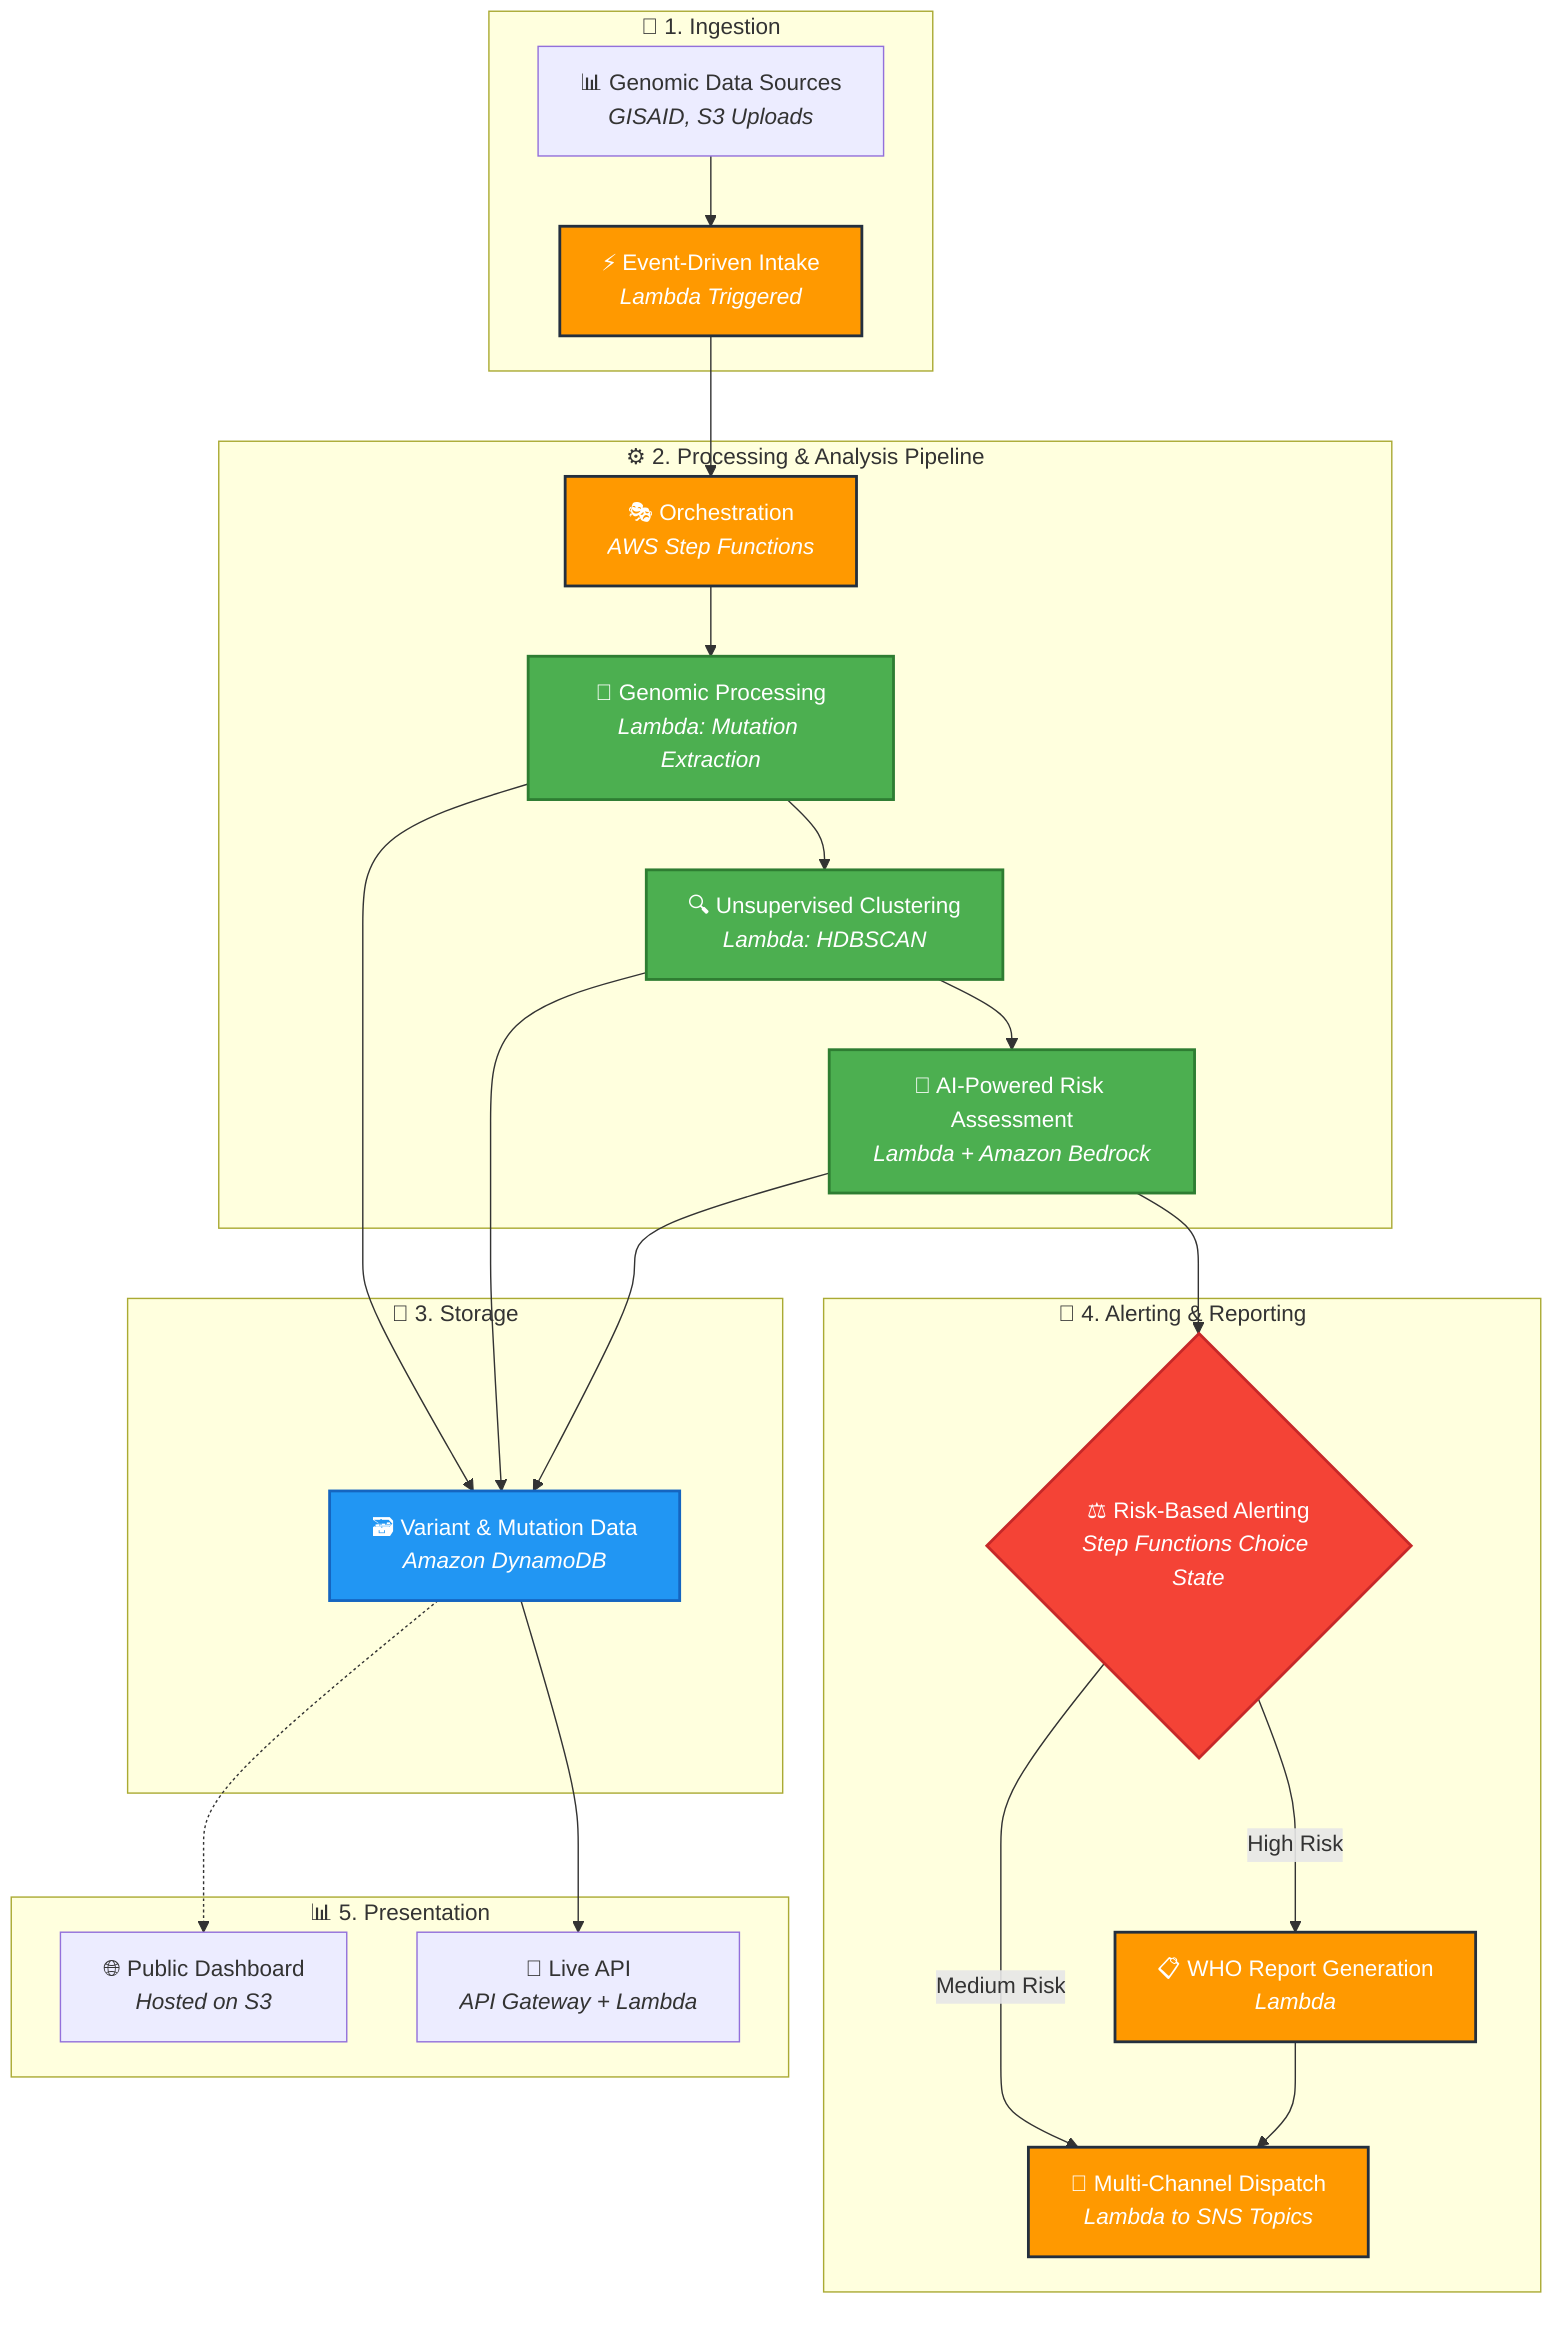 flowchart TD
    %% Ingestion
    subgraph ingestion ["🔄 1. Ingestion"]
        A["📊 Genomic Data Sources<br/><i>GISAID, S3 Uploads</i>"] 
        B["⚡ Event-Driven Intake<br/><i>Lambda Triggered</i>"]
    end

    %% Processing
    subgraph processing ["⚙️ 2. Processing & Analysis Pipeline"]
        C["🎭 Orchestration<br/><i>AWS Step Functions</i>"]
        D["🧬 Genomic Processing<br/><i>Lambda: Mutation Extraction</i>"]
        E["🔍 Unsupervised Clustering<br/><i>Lambda: HDBSCAN</i>"]
        F["🤖 AI-Powered Risk Assessment<br/><i>Lambda + Amazon Bedrock</i>"]
    end

    %% Storage
    subgraph storage ["💾 3. Storage"]
        G["🗃️ Variant & Mutation Data<br/><i>Amazon DynamoDB</i>"]
    end

    %% Alerting
    subgraph alerting ["🚨 4. Alerting & Reporting"]
        H{"⚖️ Risk-Based Alerting<br/><i>Step Functions Choice State</i>"}
        I["📋 WHO Report Generation<br/><i>Lambda</i>"]
        J["📢 Multi-Channel Dispatch<br/><i>Lambda to SNS Topics</i>"]
    end

    %% Presentation
    subgraph presentation ["📊 5. Presentation"]
        K["🌐 Public Dashboard<br/><i>Hosted on S3</i>"]
        L["🔌 Live API<br/><i>API Gateway + Lambda</i>"]
    end

    %% Flow connections
    A --> B
    B --> C
    C --> D
    D --> E
    E --> F
    
    D --> G
    E --> G
    F --> G
    
    F --> H
    H -->|"High Risk"| I
    H -->|"Medium Risk"| J
    I --> J
    
    G --> L
    G -.-> K

    %% Styling
    classDef aws fill:#FF9900,stroke:#232F3E,stroke-width:2px,color:#fff
    classDef processing fill:#4CAF50,stroke:#2E7D32,stroke-width:2px,color:#fff
    classDef storage fill:#2196F3,stroke:#1565C0,stroke-width:2px,color:#fff
    classDef alert fill:#F44336,stroke:#C62828,stroke-width:2px,color:#fff
    
    class B,C,I,J aws
    class D,E,F processing
    class G storage
    class H alert